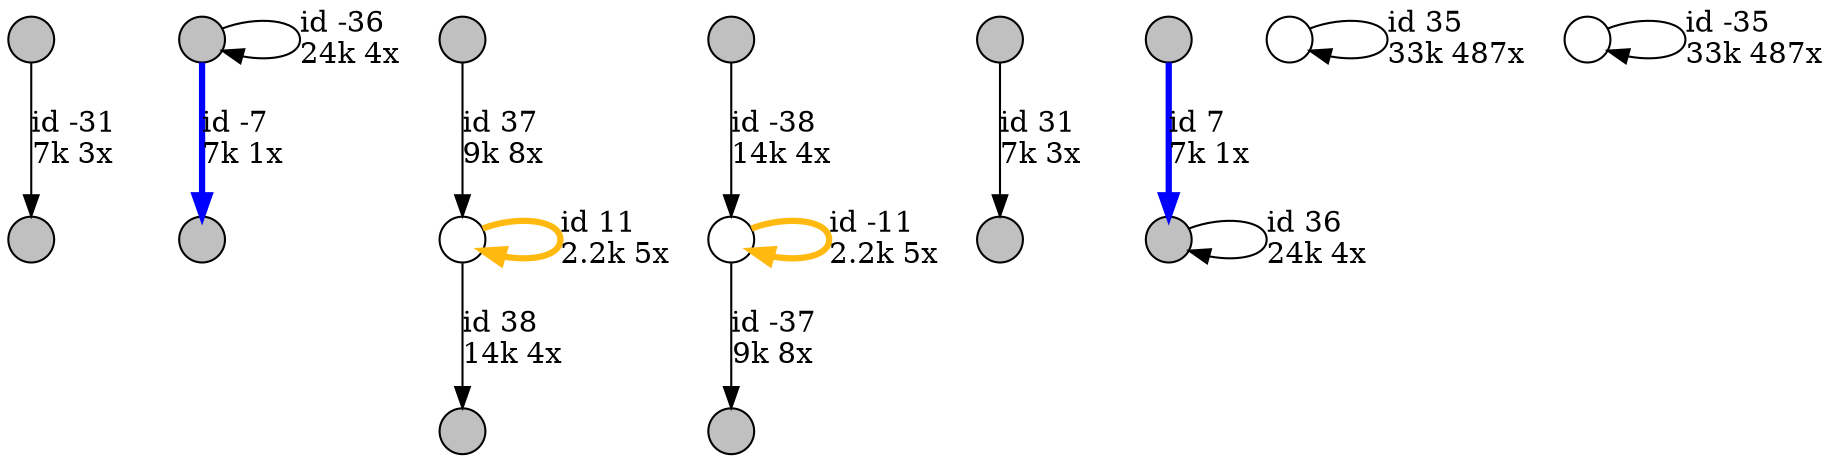 digraph {
nodesep = 0.5;
node [shape = circle, label = "", height = 0.3];
"0" [style = "filled", fillcolor = "grey"];
"1" [style = "filled", fillcolor = "grey"];
"2" [style = "filled", fillcolor = "grey"];
"3" [style = "filled", fillcolor = "grey"];
"4" [style = "filled", fillcolor = "grey"];
"5" [style = "filled", fillcolor = "grey"];
"6" [style = "filled", fillcolor = "grey"];
"7" [style = "filled", fillcolor = "grey"];
"8" [style = "filled", fillcolor = "grey"];
"9" [style = "filled", fillcolor = "grey"];
"10" [style = "filled", fillcolor = "grey"];
"11" [style = "filled", fillcolor = "grey"];
"8" -> "11" [label = "id 7\l7k 1x", color = "blue" , penwidth = 3] ;
"7" -> "1" [label = "id -7\l7k 1x", color = "blue" , penwidth = 3] ;
"12" -> "12" [label = "id 11\l2.2k 5x", color = "darkgoldenrod1" , penwidth = 3] ;
"13" -> "13" [label = "id -11\l2.2k 5x", color = "darkgoldenrod1" , penwidth = 3] ;
"4" -> "6" [label = "id 31\l7k 3x", color = "black"] ;
"0" -> "10" [label = "id -31\l7k 3x", color = "black"] ;
"14" -> "14" [label = "id 35\l33k 487x", color = "black"] ;
"15" -> "15" [label = "id -35\l33k 487x", color = "black"] ;
"11" -> "11" [label = "id 36\l24k 4x", color = "black"] ;
"7" -> "7" [label = "id -36\l24k 4x", color = "black"] ;
"2" -> "12" [label = "id 37\l9k 8x", color = "black"] ;
"13" -> "9" [label = "id -37\l9k 8x", color = "black"] ;
"12" -> "5" [label = "id 38\l14k 4x", color = "black"] ;
"3" -> "13" [label = "id -38\l14k 4x", color = "black"] ;
}
